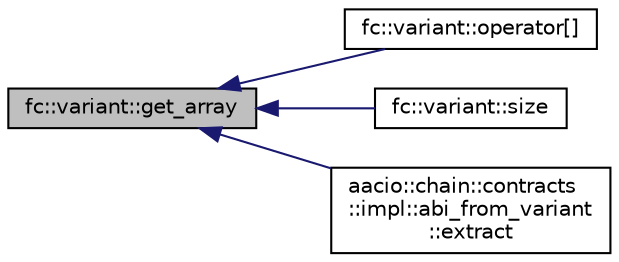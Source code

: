 digraph "fc::variant::get_array"
{
  edge [fontname="Helvetica",fontsize="10",labelfontname="Helvetica",labelfontsize="10"];
  node [fontname="Helvetica",fontsize="10",shape=record];
  rankdir="LR";
  Node14 [label="fc::variant::get_array",height=0.2,width=0.4,color="black", fillcolor="grey75", style="filled", fontcolor="black"];
  Node14 -> Node15 [dir="back",color="midnightblue",fontsize="10",style="solid",fontname="Helvetica"];
  Node15 [label="fc::variant::operator[]",height=0.2,width=0.4,color="black", fillcolor="white", style="filled",URL="$classfc_1_1variant.html#af88be0a0533f9d58f36d88339d42f9fd"];
  Node14 -> Node16 [dir="back",color="midnightblue",fontsize="10",style="solid",fontname="Helvetica"];
  Node16 [label="fc::variant::size",height=0.2,width=0.4,color="black", fillcolor="white", style="filled",URL="$classfc_1_1variant.html#a67f6416c5dd1b9c53b4b20b73f9cd117"];
  Node14 -> Node17 [dir="back",color="midnightblue",fontsize="10",style="solid",fontname="Helvetica"];
  Node17 [label="aacio::chain::contracts\l::impl::abi_from_variant\l::extract",height=0.2,width=0.4,color="black", fillcolor="white", style="filled",URL="$structaacio_1_1chain_1_1contracts_1_1impl_1_1abi__from__variant.html#abd7d961246232db8be8d0550876d47d6"];
}
